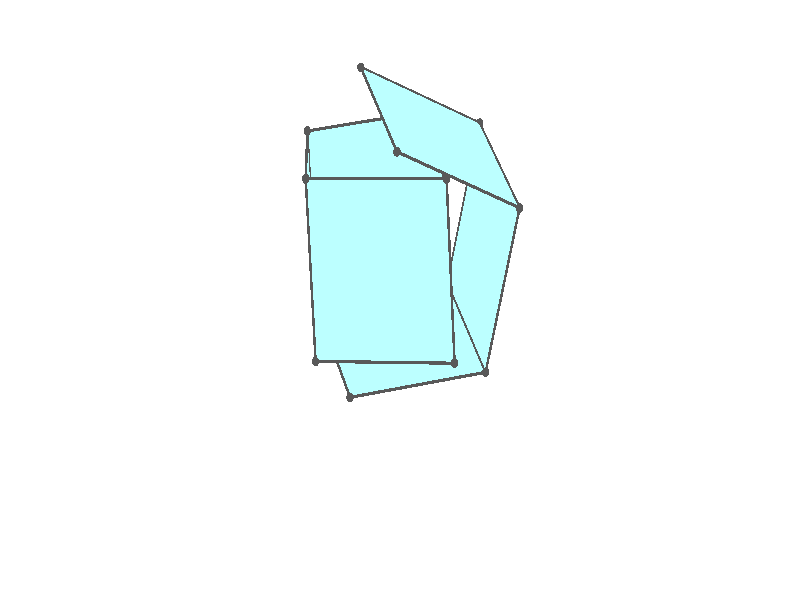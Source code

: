 #version 3.7;
global_settings{assumed_gamma 1.0}
camera{perspective location <18.750000000000000000000000, 10.825317547305481014063844, 12.499999999999996447286321> right <0.133333333333333331482962, -0.230940107675850353485814, -0.000000000000000000000000> up <-0.064951905283832905846353, -0.037499999999999998612221, 0.129903810567665811692706> direction <0.750000000000000111022302, 0.433012701892219298294151, 0.499999999999999944488849> sky <-0.433012701892219298294151, -0.249999999999999944488849, 0.866025403784438707610605> look_at <18.000000000000000000000000, 10.392304845413262270881205, 11.999999999999996447286321>}
light_source{<18.750000000000000000000000, 10.825317547305481014063844, 12.499999999999996447286321> rgb<1.0,1.0,1.0>}
background{rgb<1,1,1>}
union{union{object{union{sphere{<0.000000000000000049995996, 0.816496580927725923437777, -0.281402248585604919384195>,0.029999999999999998889777}sphere{<-0.816496580927725923437777, 0.000000000000000099991992, -0.281402248585604919384195>,0.029999999999999998889777}sphere{<-0.000000000000000149987989, -0.816496580927725923437777, -0.281402248585604919384195>,0.029999999999999998889777}sphere{<0.816496580927725923437777, -0.000000000000000199983985, -0.281402248585604919384195>,0.029999999999999998889777}} pigment{rgb<0.1,0.1,0.1>}}object{union{cylinder{<0.000000000000000049995996, 0.816496580927725923437777, -0.281402248585604919384195>,<-0.816496580927725923437777, 0.000000000000000099991992, -0.281402248585604919384195>,0.010000000000000000208167}cylinder{<-0.816496580927725923437777, 0.000000000000000099991992, -0.281402248585604919384195>,<-0.000000000000000149987989, -0.816496580927725923437777, -0.281402248585604919384195>,0.010000000000000000208167}cylinder{<-0.000000000000000149987989, -0.816496580927725923437777, -0.281402248585604919384195>,<0.816496580927725923437777, -0.000000000000000199983985, -0.281402248585604919384195>,0.010000000000000000208167}cylinder{<0.816496580927725923437777, -0.000000000000000199983985, -0.281402248585604919384195>,<0.000000000000000049995996, 0.816496580927725923437777, -0.281402248585604919384195>,0.010000000000000000208167}} pigment{rgb<0.1,0.1,0.1>}}object{polygon{4.000000000000000000000000,<0.000000000000000049995996, 0.816496580927725923437777, -0.281402248585604919384195>,<-0.816496580927725923437777, 0.000000000000000099991992, -0.281402248585604919384195>,<-0.000000000000000149987989, -0.816496580927725923437777, -0.281402248585604919384195>,<0.816496580927725923437777, -0.000000000000000199983985, -0.281402248585604919384195>} pigment{rgbft<0.5,1.0,1.0,0.1,0.1>}}}union{object{union{sphere{<0.000000000000000000000000, 0.816496580927725812415474, -0.281402248585604808361893>,0.029999999999999998889777}sphere{<-0.816496580927726034460079, 0.000000000000000111022302, -0.281402248585604919384195>,0.029999999999999998889777}sphere{<-1.007744203063002608189436, 0.191247622135276740262810, 0.841176045961611551504689>,0.029999999999999998889777}sphere{<-0.191247622135276518218205, 1.007744203063002386144831, 0.841176045961611773549294>,0.029999999999999998889777}} pigment{rgb<0.1,0.1,0.1>}}object{union{cylinder{<0.000000000000000000000000, 0.816496580927725812415474, -0.281402248585604808361893>,<-0.816496580927726034460079, 0.000000000000000111022302, -0.281402248585604919384195>,0.010000000000000000208167}cylinder{<-0.816496580927726034460079, 0.000000000000000111022302, -0.281402248585604919384195>,<-1.007744203063002608189436, 0.191247622135276740262810, 0.841176045961611551504689>,0.010000000000000000208167}cylinder{<-1.007744203063002608189436, 0.191247622135276740262810, 0.841176045961611551504689>,<-0.191247622135276518218205, 1.007744203063002386144831, 0.841176045961611773549294>,0.010000000000000000208167}cylinder{<-0.191247622135276518218205, 1.007744203063002386144831, 0.841176045961611773549294>,<0.000000000000000000000000, 0.816496580927725812415474, -0.281402248585604808361893>,0.010000000000000000208167}} pigment{rgb<0.1,0.1,0.1>}}object{polygon{4.000000000000000000000000,<0.000000000000000000000000, 0.816496580927725812415474, -0.281402248585604808361893>,<-0.816496580927726034460079, 0.000000000000000111022302, -0.281402248585604919384195>,<-1.007744203063002608189436, 0.191247622135276740262810, 0.841176045961611551504689>,<-0.191247622135276518218205, 1.007744203063002386144831, 0.841176045961611773549294>} pigment{rgbft<0.5,1.0,1.0,0.1,0.1>}}}union{object{union{sphere{<0.535657272000963802227602, 0.280839308926761621609813, 1.367058050878013020223989>,0.029999999999999998889777}sphere{<-0.280839308926762287743628, -0.535657272000964246316812, 1.367058050878013020223989>,0.029999999999999998889777}sphere{<-1.007744203063002608189436, 0.191247622135276629240508, 0.841176045961611773549294>,0.029999999999999998889777}sphere{<-0.191247622135276518218205, 1.007744203063002386144831, 0.841176045961611773549294>,0.029999999999999998889777}} pigment{rgb<0.1,0.1,0.1>}}object{union{cylinder{<0.535657272000963802227602, 0.280839308926761621609813, 1.367058050878013020223989>,<-0.280839308926762287743628, -0.535657272000964246316812, 1.367058050878013020223989>,0.010000000000000000208167}cylinder{<-0.280839308926762287743628, -0.535657272000964246316812, 1.367058050878013020223989>,<-1.007744203063002608189436, 0.191247622135276629240508, 0.841176045961611773549294>,0.010000000000000000208167}cylinder{<-1.007744203063002608189436, 0.191247622135276629240508, 0.841176045961611773549294>,<-0.191247622135276518218205, 1.007744203063002386144831, 0.841176045961611773549294>,0.010000000000000000208167}cylinder{<-0.191247622135276518218205, 1.007744203063002386144831, 0.841176045961611773549294>,<0.535657272000963802227602, 0.280839308926761621609813, 1.367058050878013020223989>,0.010000000000000000208167}} pigment{rgb<0.1,0.1,0.1>}}object{polygon{4.000000000000000000000000,<0.535657272000963802227602, 0.280839308926761621609813, 1.367058050878013020223989>,<-0.280839308926762287743628, -0.535657272000964246316812, 1.367058050878013020223989>,<-1.007744203063002608189436, 0.191247622135276629240508, 0.841176045961611773549294>,<-0.191247622135276518218205, 1.007744203063002386144831, 0.841176045961611773549294>} pigment{rgbft<0.5,1.0,1.0,0.1,0.1>}}}union{object{union{sphere{<-1.007744203063002608189436, -0.191247622135276684751659, 0.841176045961611995593898>,0.029999999999999998889777}sphere{<-0.816496580927725812415474, 0.000000000000000000000000, -0.281402248585604808361893>,0.029999999999999998889777}sphere{<-0.000000000000000166533454, -0.816496580927725812415474, -0.281402248585605030406498>,0.029999999999999998889777}sphere{<-0.191247622135276795773962, -1.007744203063002608189436, 0.841176045961611773549294>,0.029999999999999998889777}} pigment{rgb<0.1,0.1,0.1>}}object{union{cylinder{<-1.007744203063002608189436, -0.191247622135276684751659, 0.841176045961611995593898>,<-0.816496580927725812415474, 0.000000000000000000000000, -0.281402248585604808361893>,0.010000000000000000208167}cylinder{<-0.816496580927725812415474, 0.000000000000000000000000, -0.281402248585604808361893>,<-0.000000000000000166533454, -0.816496580927725812415474, -0.281402248585605030406498>,0.010000000000000000208167}cylinder{<-0.000000000000000166533454, -0.816496580927725812415474, -0.281402248585605030406498>,<-0.191247622135276795773962, -1.007744203063002608189436, 0.841176045961611773549294>,0.010000000000000000208167}cylinder{<-0.191247622135276795773962, -1.007744203063002608189436, 0.841176045961611773549294>,<-1.007744203063002608189436, -0.191247622135276684751659, 0.841176045961611995593898>,0.010000000000000000208167}} pigment{rgb<0.1,0.1,0.1>}}object{polygon{4.000000000000000000000000,<-1.007744203063002608189436, -0.191247622135276684751659, 0.841176045961611995593898>,<-0.816496580927725812415474, 0.000000000000000000000000, -0.281402248585604808361893>,<-0.000000000000000166533454, -0.816496580927725812415474, -0.281402248585605030406498>,<-0.191247622135276795773962, -1.007744203063002608189436, 0.841176045961611773549294>} pigment{rgbft<0.5,1.0,1.0,0.1,0.1>}}}union{object{union{sphere{<0.771700737531983094186216, -0.427291087666295976710273, 1.104117048419811952797431>,0.029999999999999998889777}sphere{<0.962948359667259445870968, -0.236043465531019291958614, -0.018461246127404490335877>,0.029999999999999998889777}sphere{<-0.000000000000000222044605, -0.816496580927725590370869, -0.281402248585604808361893>,0.029999999999999998889777}sphere{<-0.191247622135276740262810, -1.007744203063002608189436, 0.841176045961611551504689>,0.029999999999999998889777}} pigment{rgb<0.1,0.1,0.1>}}object{union{cylinder{<0.771700737531983094186216, -0.427291087666295976710273, 1.104117048419811952797431>,<0.962948359667259445870968, -0.236043465531019291958614, -0.018461246127404490335877>,0.010000000000000000208167}cylinder{<0.962948359667259445870968, -0.236043465531019291958614, -0.018461246127404490335877>,<-0.000000000000000222044605, -0.816496580927725590370869, -0.281402248585604808361893>,0.010000000000000000208167}cylinder{<-0.000000000000000222044605, -0.816496580927725590370869, -0.281402248585604808361893>,<-0.191247622135276740262810, -1.007744203063002608189436, 0.841176045961611551504689>,0.010000000000000000208167}cylinder{<-0.191247622135276740262810, -1.007744203063002608189436, 0.841176045961611551504689>,<0.771700737531983094186216, -0.427291087666295976710273, 1.104117048419811952797431>,0.010000000000000000208167}} pigment{rgb<0.1,0.1,0.1>}}object{polygon{4.000000000000000000000000,<0.771700737531983094186216, -0.427291087666295976710273, 1.104117048419811952797431>,<0.962948359667259445870968, -0.236043465531019291958614, -0.018461246127404490335877>,<-0.000000000000000222044605, -0.816496580927725590370869, -0.281402248585604808361893>,<-0.191247622135276740262810, -1.007744203063002608189436, 0.841176045961611551504689>} pigment{rgbft<0.5,1.0,1.0,0.1,0.1>}}}union{object{union{sphere{<0.771700737531983094186216, -0.427291087666295976710273, 1.104117048419811952797431>,0.029999999999999998889777}sphere{<0.962948359667259556893271, -0.236043465531019347469766, -0.018461246127404490335877>,0.029999999999999998889777}sphere{<0.597553689824524614238044, 0.852371652898726517300076, 0.104715856279710417542361>,0.029999999999999998889777}sphere{<0.406306067689248318064443, 0.661124030763450276637627, 1.227294150826926832920094>,0.029999999999999998889777}} pigment{rgb<0.1,0.1,0.1>}}object{union{cylinder{<0.771700737531983094186216, -0.427291087666295976710273, 1.104117048419811952797431>,<0.962948359667259556893271, -0.236043465531019347469766, -0.018461246127404490335877>,0.010000000000000000208167}cylinder{<0.962948359667259556893271, -0.236043465531019347469766, -0.018461246127404490335877>,<0.597553689824524614238044, 0.852371652898726517300076, 0.104715856279710417542361>,0.010000000000000000208167}cylinder{<0.597553689824524614238044, 0.852371652898726517300076, 0.104715856279710417542361>,<0.406306067689248318064443, 0.661124030763450276637627, 1.227294150826926832920094>,0.010000000000000000208167}cylinder{<0.406306067689248318064443, 0.661124030763450276637627, 1.227294150826926832920094>,<0.771700737531983094186216, -0.427291087666295976710273, 1.104117048419811952797431>,0.010000000000000000208167}} pigment{rgb<0.1,0.1,0.1>}}object{polygon{4.000000000000000000000000,<0.771700737531983094186216, -0.427291087666295976710273, 1.104117048419811952797431>,<0.962948359667259556893271, -0.236043465531019347469766, -0.018461246127404490335877>,<0.597553689824524614238044, 0.852371652898726517300076, 0.104715856279710417542361>,<0.406306067689248318064443, 0.661124030763450276637627, 1.227294150826926832920094>} pigment{rgbft<0.5,1.0,1.0,0.1,0.1>}}}}

